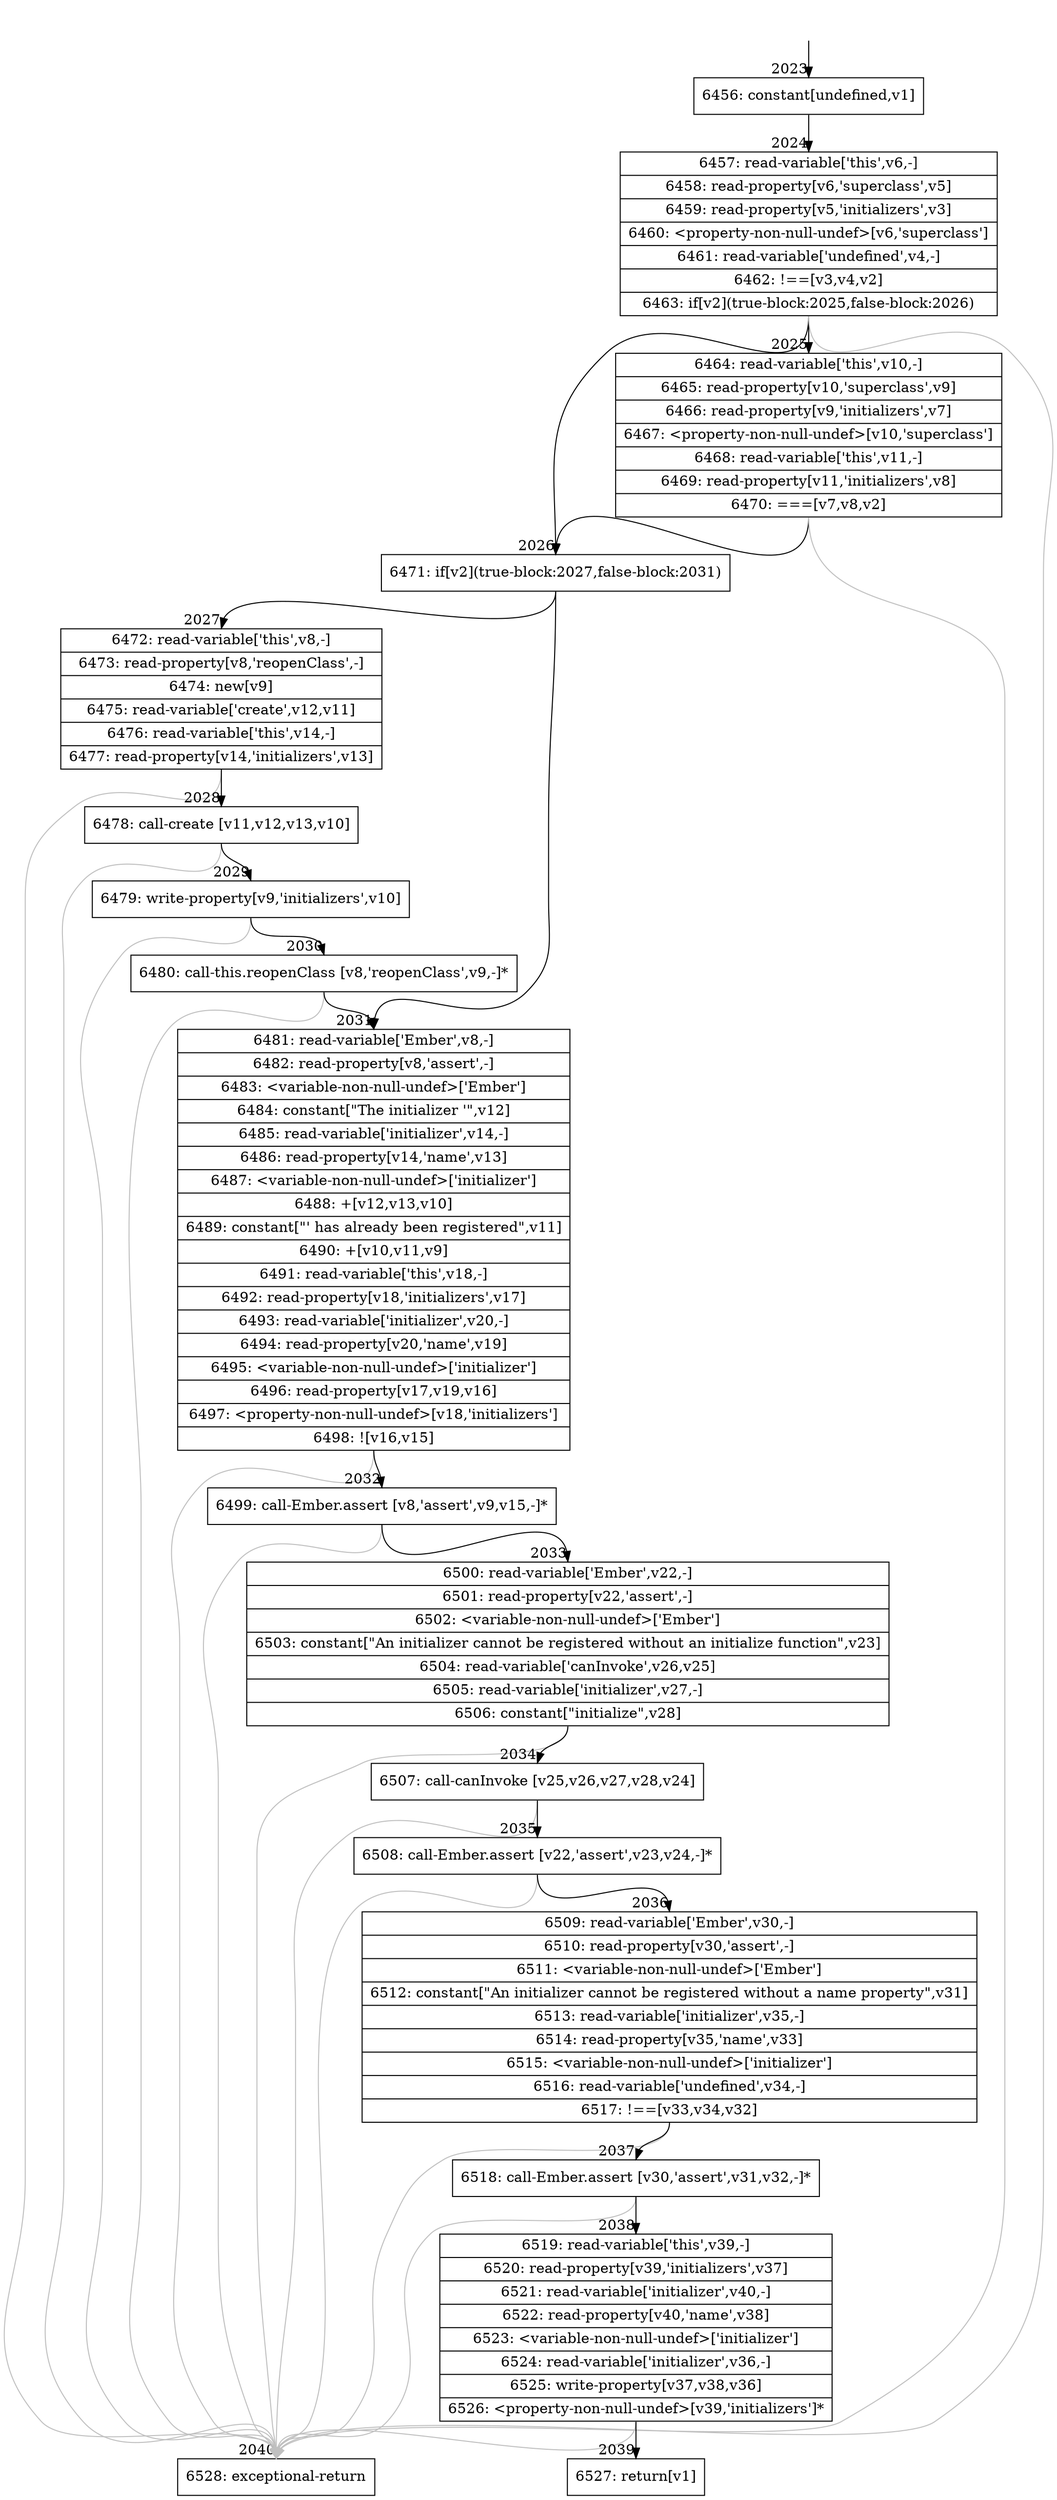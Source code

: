 digraph {
rankdir="TD"
BB_entry158[shape=none,label=""];
BB_entry158 -> BB2023 [tailport=s, headport=n, headlabel="    2023"]
BB2023 [shape=record label="{6456: constant[undefined,v1]}" ] 
BB2023 -> BB2024 [tailport=s, headport=n, headlabel="      2024"]
BB2024 [shape=record label="{6457: read-variable['this',v6,-]|6458: read-property[v6,'superclass',v5]|6459: read-property[v5,'initializers',v3]|6460: \<property-non-null-undef\>[v6,'superclass']|6461: read-variable['undefined',v4,-]|6462: !==[v3,v4,v2]|6463: if[v2](true-block:2025,false-block:2026)}" ] 
BB2024 -> BB2026 [tailport=s, headport=n, headlabel="      2026"]
BB2024 -> BB2025 [tailport=s, headport=n, headlabel="      2025"]
BB2024 -> BB2040 [tailport=s, headport=n, color=gray, headlabel="      2040"]
BB2025 [shape=record label="{6464: read-variable['this',v10,-]|6465: read-property[v10,'superclass',v9]|6466: read-property[v9,'initializers',v7]|6467: \<property-non-null-undef\>[v10,'superclass']|6468: read-variable['this',v11,-]|6469: read-property[v11,'initializers',v8]|6470: ===[v7,v8,v2]}" ] 
BB2025 -> BB2026 [tailport=s, headport=n]
BB2025 -> BB2040 [tailport=s, headport=n, color=gray]
BB2026 [shape=record label="{6471: if[v2](true-block:2027,false-block:2031)}" ] 
BB2026 -> BB2027 [tailport=s, headport=n, headlabel="      2027"]
BB2026 -> BB2031 [tailport=s, headport=n, headlabel="      2031"]
BB2027 [shape=record label="{6472: read-variable['this',v8,-]|6473: read-property[v8,'reopenClass',-]|6474: new[v9]|6475: read-variable['create',v12,v11]|6476: read-variable['this',v14,-]|6477: read-property[v14,'initializers',v13]}" ] 
BB2027 -> BB2028 [tailport=s, headport=n, headlabel="      2028"]
BB2027 -> BB2040 [tailport=s, headport=n, color=gray]
BB2028 [shape=record label="{6478: call-create [v11,v12,v13,v10]}" ] 
BB2028 -> BB2029 [tailport=s, headport=n, headlabel="      2029"]
BB2028 -> BB2040 [tailport=s, headport=n, color=gray]
BB2029 [shape=record label="{6479: write-property[v9,'initializers',v10]}" ] 
BB2029 -> BB2030 [tailport=s, headport=n, headlabel="      2030"]
BB2029 -> BB2040 [tailport=s, headport=n, color=gray]
BB2030 [shape=record label="{6480: call-this.reopenClass [v8,'reopenClass',v9,-]*}" ] 
BB2030 -> BB2031 [tailport=s, headport=n]
BB2030 -> BB2040 [tailport=s, headport=n, color=gray]
BB2031 [shape=record label="{6481: read-variable['Ember',v8,-]|6482: read-property[v8,'assert',-]|6483: \<variable-non-null-undef\>['Ember']|6484: constant[\"The initializer '\",v12]|6485: read-variable['initializer',v14,-]|6486: read-property[v14,'name',v13]|6487: \<variable-non-null-undef\>['initializer']|6488: +[v12,v13,v10]|6489: constant[\"' has already been registered\",v11]|6490: +[v10,v11,v9]|6491: read-variable['this',v18,-]|6492: read-property[v18,'initializers',v17]|6493: read-variable['initializer',v20,-]|6494: read-property[v20,'name',v19]|6495: \<variable-non-null-undef\>['initializer']|6496: read-property[v17,v19,v16]|6497: \<property-non-null-undef\>[v18,'initializers']|6498: ![v16,v15]}" ] 
BB2031 -> BB2032 [tailport=s, headport=n, headlabel="      2032"]
BB2031 -> BB2040 [tailport=s, headport=n, color=gray]
BB2032 [shape=record label="{6499: call-Ember.assert [v8,'assert',v9,v15,-]*}" ] 
BB2032 -> BB2033 [tailport=s, headport=n, headlabel="      2033"]
BB2032 -> BB2040 [tailport=s, headport=n, color=gray]
BB2033 [shape=record label="{6500: read-variable['Ember',v22,-]|6501: read-property[v22,'assert',-]|6502: \<variable-non-null-undef\>['Ember']|6503: constant[\"An initializer cannot be registered without an initialize function\",v23]|6504: read-variable['canInvoke',v26,v25]|6505: read-variable['initializer',v27,-]|6506: constant[\"initialize\",v28]}" ] 
BB2033 -> BB2034 [tailport=s, headport=n, headlabel="      2034"]
BB2033 -> BB2040 [tailport=s, headport=n, color=gray]
BB2034 [shape=record label="{6507: call-canInvoke [v25,v26,v27,v28,v24]}" ] 
BB2034 -> BB2035 [tailport=s, headport=n, headlabel="      2035"]
BB2034 -> BB2040 [tailport=s, headport=n, color=gray]
BB2035 [shape=record label="{6508: call-Ember.assert [v22,'assert',v23,v24,-]*}" ] 
BB2035 -> BB2036 [tailport=s, headport=n, headlabel="      2036"]
BB2035 -> BB2040 [tailport=s, headport=n, color=gray]
BB2036 [shape=record label="{6509: read-variable['Ember',v30,-]|6510: read-property[v30,'assert',-]|6511: \<variable-non-null-undef\>['Ember']|6512: constant[\"An initializer cannot be registered without a name property\",v31]|6513: read-variable['initializer',v35,-]|6514: read-property[v35,'name',v33]|6515: \<variable-non-null-undef\>['initializer']|6516: read-variable['undefined',v34,-]|6517: !==[v33,v34,v32]}" ] 
BB2036 -> BB2037 [tailport=s, headport=n, headlabel="      2037"]
BB2036 -> BB2040 [tailport=s, headport=n, color=gray]
BB2037 [shape=record label="{6518: call-Ember.assert [v30,'assert',v31,v32,-]*}" ] 
BB2037 -> BB2038 [tailport=s, headport=n, headlabel="      2038"]
BB2037 -> BB2040 [tailport=s, headport=n, color=gray]
BB2038 [shape=record label="{6519: read-variable['this',v39,-]|6520: read-property[v39,'initializers',v37]|6521: read-variable['initializer',v40,-]|6522: read-property[v40,'name',v38]|6523: \<variable-non-null-undef\>['initializer']|6524: read-variable['initializer',v36,-]|6525: write-property[v37,v38,v36]|6526: \<property-non-null-undef\>[v39,'initializers']*}" ] 
BB2038 -> BB2039 [tailport=s, headport=n, headlabel="      2039"]
BB2038 -> BB2040 [tailport=s, headport=n, color=gray]
BB2039 [shape=record label="{6527: return[v1]}" ] 
BB2040 [shape=record label="{6528: exceptional-return}" ] 
//#$~ 3359
}
